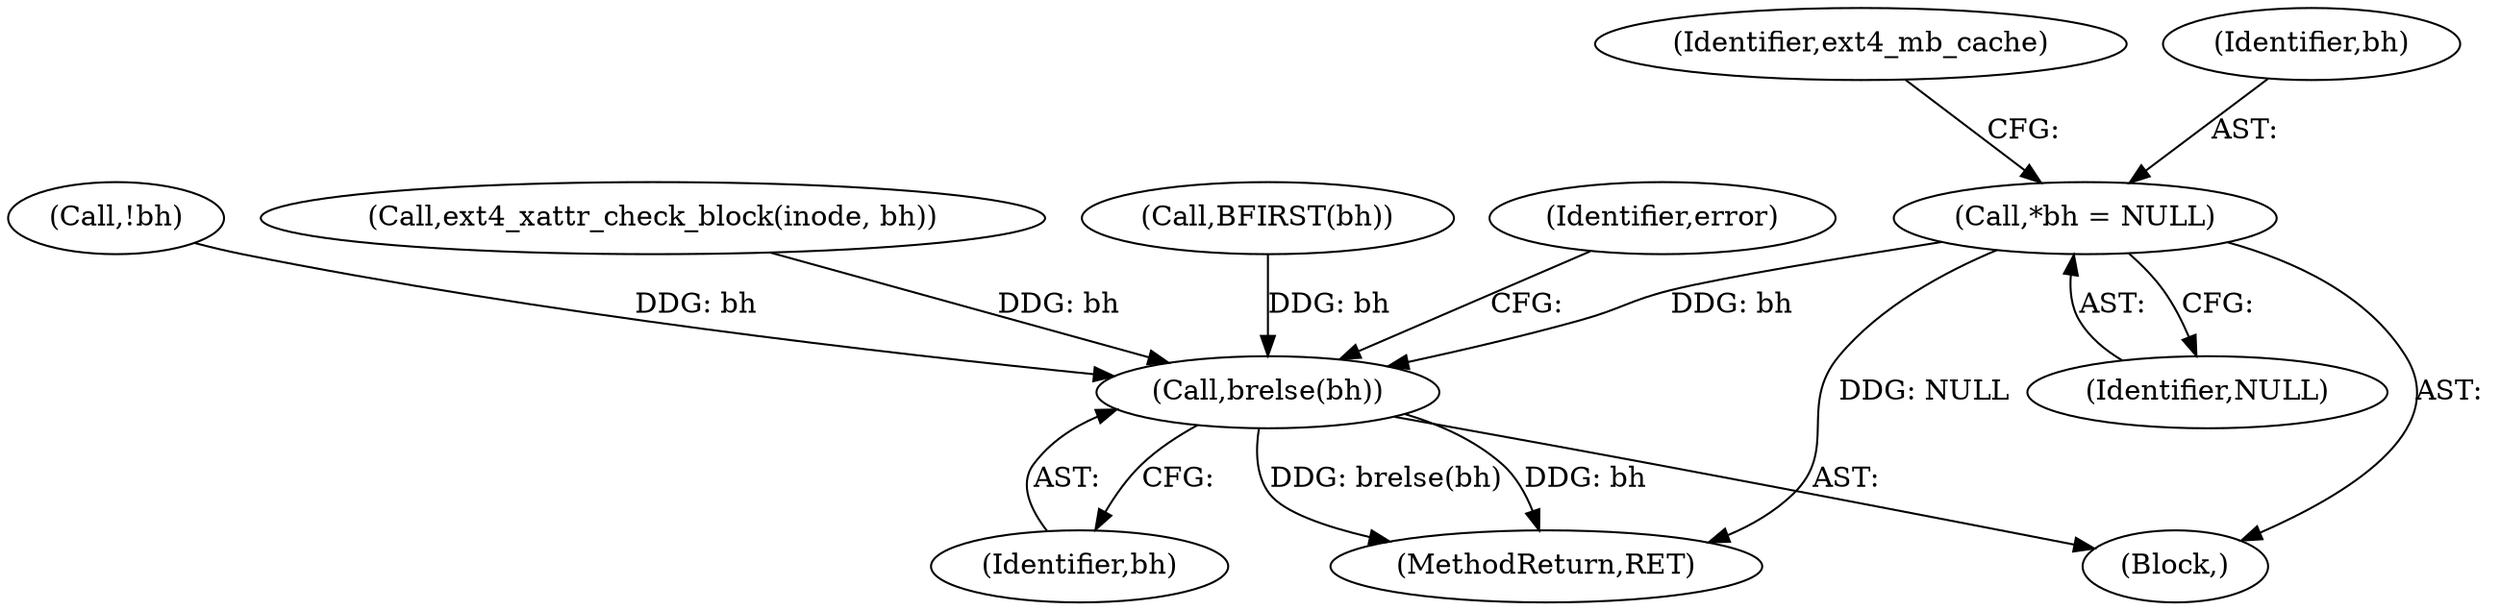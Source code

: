 digraph "0_linux_82939d7999dfc1f1998c4b1c12e2f19edbdff272_2@pointer" {
"1000111" [label="(Call,*bh = NULL)"];
"1000206" [label="(Call,brelse(bh))"];
"1000161" [label="(Call,!bh)"];
"1000113" [label="(Identifier,NULL)"];
"1000117" [label="(Identifier,ext4_mb_cache)"];
"1000104" [label="(Block,)"];
"1000206" [label="(Call,brelse(bh))"];
"1000207" [label="(Identifier,bh)"];
"1000111" [label="(Call,*bh = NULL)"];
"1000178" [label="(Call,ext4_xattr_check_block(inode, bh))"];
"1000201" [label="(Call,BFIRST(bh))"];
"1000209" [label="(Identifier,error)"];
"1000210" [label="(MethodReturn,RET)"];
"1000112" [label="(Identifier,bh)"];
"1000111" -> "1000104"  [label="AST: "];
"1000111" -> "1000113"  [label="CFG: "];
"1000112" -> "1000111"  [label="AST: "];
"1000113" -> "1000111"  [label="AST: "];
"1000117" -> "1000111"  [label="CFG: "];
"1000111" -> "1000210"  [label="DDG: NULL"];
"1000111" -> "1000206"  [label="DDG: bh"];
"1000206" -> "1000104"  [label="AST: "];
"1000206" -> "1000207"  [label="CFG: "];
"1000207" -> "1000206"  [label="AST: "];
"1000209" -> "1000206"  [label="CFG: "];
"1000206" -> "1000210"  [label="DDG: brelse(bh)"];
"1000206" -> "1000210"  [label="DDG: bh"];
"1000178" -> "1000206"  [label="DDG: bh"];
"1000161" -> "1000206"  [label="DDG: bh"];
"1000201" -> "1000206"  [label="DDG: bh"];
}
